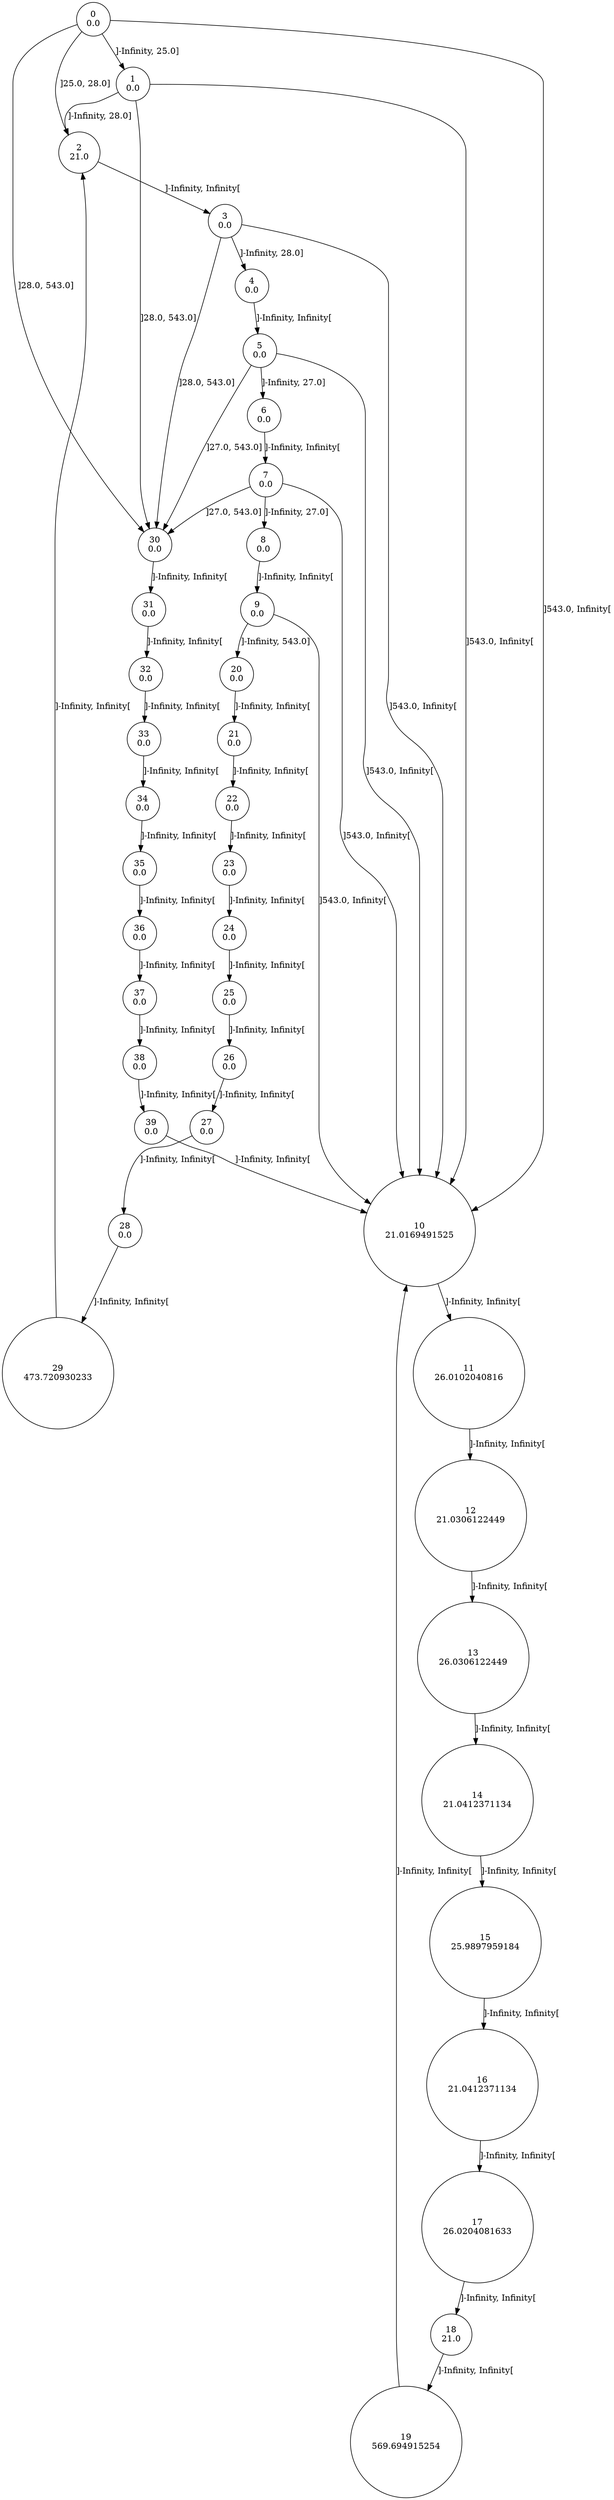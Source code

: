 digraph a {
0 [shape=circle, label="0\n0.0"];
	0 -> 1 [label="]-Infinity, 25.0]"];
	0 -> 2 [label="]25.0, 28.0]"];
	0 -> 30 [label="]28.0, 543.0]"];
	0 -> 10 [label="]543.0, Infinity["];
1 [shape=circle, label="1\n0.0"];
	1 -> 2 [label="]-Infinity, 28.0]"];
	1 -> 30 [label="]28.0, 543.0]"];
	1 -> 10 [label="]543.0, Infinity["];
2 [shape=circle, label="2\n21.0"];
	2 -> 3 [label="]-Infinity, Infinity["];
3 [shape=circle, label="3\n0.0"];
	3 -> 4 [label="]-Infinity, 28.0]"];
	3 -> 30 [label="]28.0, 543.0]"];
	3 -> 10 [label="]543.0, Infinity["];
4 [shape=circle, label="4\n0.0"];
	4 -> 5 [label="]-Infinity, Infinity["];
5 [shape=circle, label="5\n0.0"];
	5 -> 6 [label="]-Infinity, 27.0]"];
	5 -> 30 [label="]27.0, 543.0]"];
	5 -> 10 [label="]543.0, Infinity["];
6 [shape=circle, label="6\n0.0"];
	6 -> 7 [label="]-Infinity, Infinity["];
7 [shape=circle, label="7\n0.0"];
	7 -> 8 [label="]-Infinity, 27.0]"];
	7 -> 30 [label="]27.0, 543.0]"];
	7 -> 10 [label="]543.0, Infinity["];
8 [shape=circle, label="8\n0.0"];
	8 -> 9 [label="]-Infinity, Infinity["];
9 [shape=circle, label="9\n0.0"];
	9 -> 20 [label="]-Infinity, 543.0]"];
	9 -> 10 [label="]543.0, Infinity["];
10 [shape=circle, label="10\n21.0169491525"];
	10 -> 11 [label="]-Infinity, Infinity["];
11 [shape=circle, label="11\n26.0102040816"];
	11 -> 12 [label="]-Infinity, Infinity["];
12 [shape=circle, label="12\n21.0306122449"];
	12 -> 13 [label="]-Infinity, Infinity["];
13 [shape=circle, label="13\n26.0306122449"];
	13 -> 14 [label="]-Infinity, Infinity["];
14 [shape=circle, label="14\n21.0412371134"];
	14 -> 15 [label="]-Infinity, Infinity["];
15 [shape=circle, label="15\n25.9897959184"];
	15 -> 16 [label="]-Infinity, Infinity["];
16 [shape=circle, label="16\n21.0412371134"];
	16 -> 17 [label="]-Infinity, Infinity["];
17 [shape=circle, label="17\n26.0204081633"];
	17 -> 18 [label="]-Infinity, Infinity["];
18 [shape=circle, label="18\n21.0"];
	18 -> 19 [label="]-Infinity, Infinity["];
19 [shape=circle, label="19\n569.694915254"];
	19 -> 10 [label="]-Infinity, Infinity["];
20 [shape=circle, label="20\n0.0"];
	20 -> 21 [label="]-Infinity, Infinity["];
21 [shape=circle, label="21\n0.0"];
	21 -> 22 [label="]-Infinity, Infinity["];
22 [shape=circle, label="22\n0.0"];
	22 -> 23 [label="]-Infinity, Infinity["];
23 [shape=circle, label="23\n0.0"];
	23 -> 24 [label="]-Infinity, Infinity["];
24 [shape=circle, label="24\n0.0"];
	24 -> 25 [label="]-Infinity, Infinity["];
25 [shape=circle, label="25\n0.0"];
	25 -> 26 [label="]-Infinity, Infinity["];
26 [shape=circle, label="26\n0.0"];
	26 -> 27 [label="]-Infinity, Infinity["];
27 [shape=circle, label="27\n0.0"];
	27 -> 28 [label="]-Infinity, Infinity["];
28 [shape=circle, label="28\n0.0"];
	28 -> 29 [label="]-Infinity, Infinity["];
29 [shape=circle, label="29\n473.720930233"];
	29 -> 2 [label="]-Infinity, Infinity["];
30 [shape=circle, label="30\n0.0"];
	30 -> 31 [label="]-Infinity, Infinity["];
31 [shape=circle, label="31\n0.0"];
	31 -> 32 [label="]-Infinity, Infinity["];
32 [shape=circle, label="32\n0.0"];
	32 -> 33 [label="]-Infinity, Infinity["];
33 [shape=circle, label="33\n0.0"];
	33 -> 34 [label="]-Infinity, Infinity["];
34 [shape=circle, label="34\n0.0"];
	34 -> 35 [label="]-Infinity, Infinity["];
35 [shape=circle, label="35\n0.0"];
	35 -> 36 [label="]-Infinity, Infinity["];
36 [shape=circle, label="36\n0.0"];
	36 -> 37 [label="]-Infinity, Infinity["];
37 [shape=circle, label="37\n0.0"];
	37 -> 38 [label="]-Infinity, Infinity["];
38 [shape=circle, label="38\n0.0"];
	38 -> 39 [label="]-Infinity, Infinity["];
39 [shape=circle, label="39\n0.0"];
	39 -> 10 [label="]-Infinity, Infinity["];
}